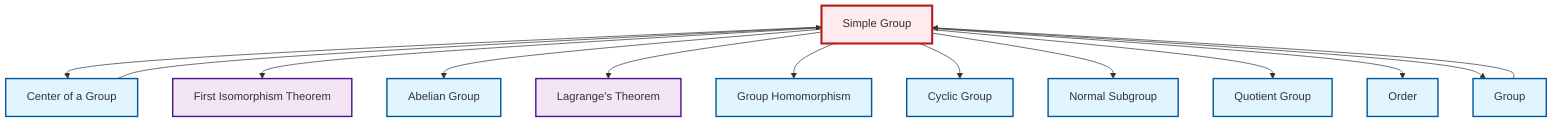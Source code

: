 graph TD
    classDef definition fill:#e1f5fe,stroke:#01579b,stroke-width:2px
    classDef theorem fill:#f3e5f5,stroke:#4a148c,stroke-width:2px
    classDef axiom fill:#fff3e0,stroke:#e65100,stroke-width:2px
    classDef example fill:#e8f5e9,stroke:#1b5e20,stroke-width:2px
    classDef current fill:#ffebee,stroke:#b71c1c,stroke-width:3px
    def-cyclic-group["Cyclic Group"]:::definition
    thm-lagrange["Lagrange's Theorem"]:::theorem
    def-simple-group["Simple Group"]:::definition
    def-group["Group"]:::definition
    def-normal-subgroup["Normal Subgroup"]:::definition
    def-center-of-group["Center of a Group"]:::definition
    thm-first-isomorphism["First Isomorphism Theorem"]:::theorem
    def-order["Order"]:::definition
    def-quotient-group["Quotient Group"]:::definition
    def-homomorphism["Group Homomorphism"]:::definition
    def-abelian-group["Abelian Group"]:::definition
    def-simple-group --> def-center-of-group
    def-group --> def-simple-group
    def-simple-group --> thm-first-isomorphism
    def-simple-group --> def-abelian-group
    def-simple-group --> thm-lagrange
    def-simple-group --> def-homomorphism
    def-simple-group --> def-cyclic-group
    def-simple-group --> def-normal-subgroup
    def-simple-group --> def-quotient-group
    def-center-of-group --> def-simple-group
    def-simple-group --> def-order
    def-simple-group --> def-group
    class def-simple-group current